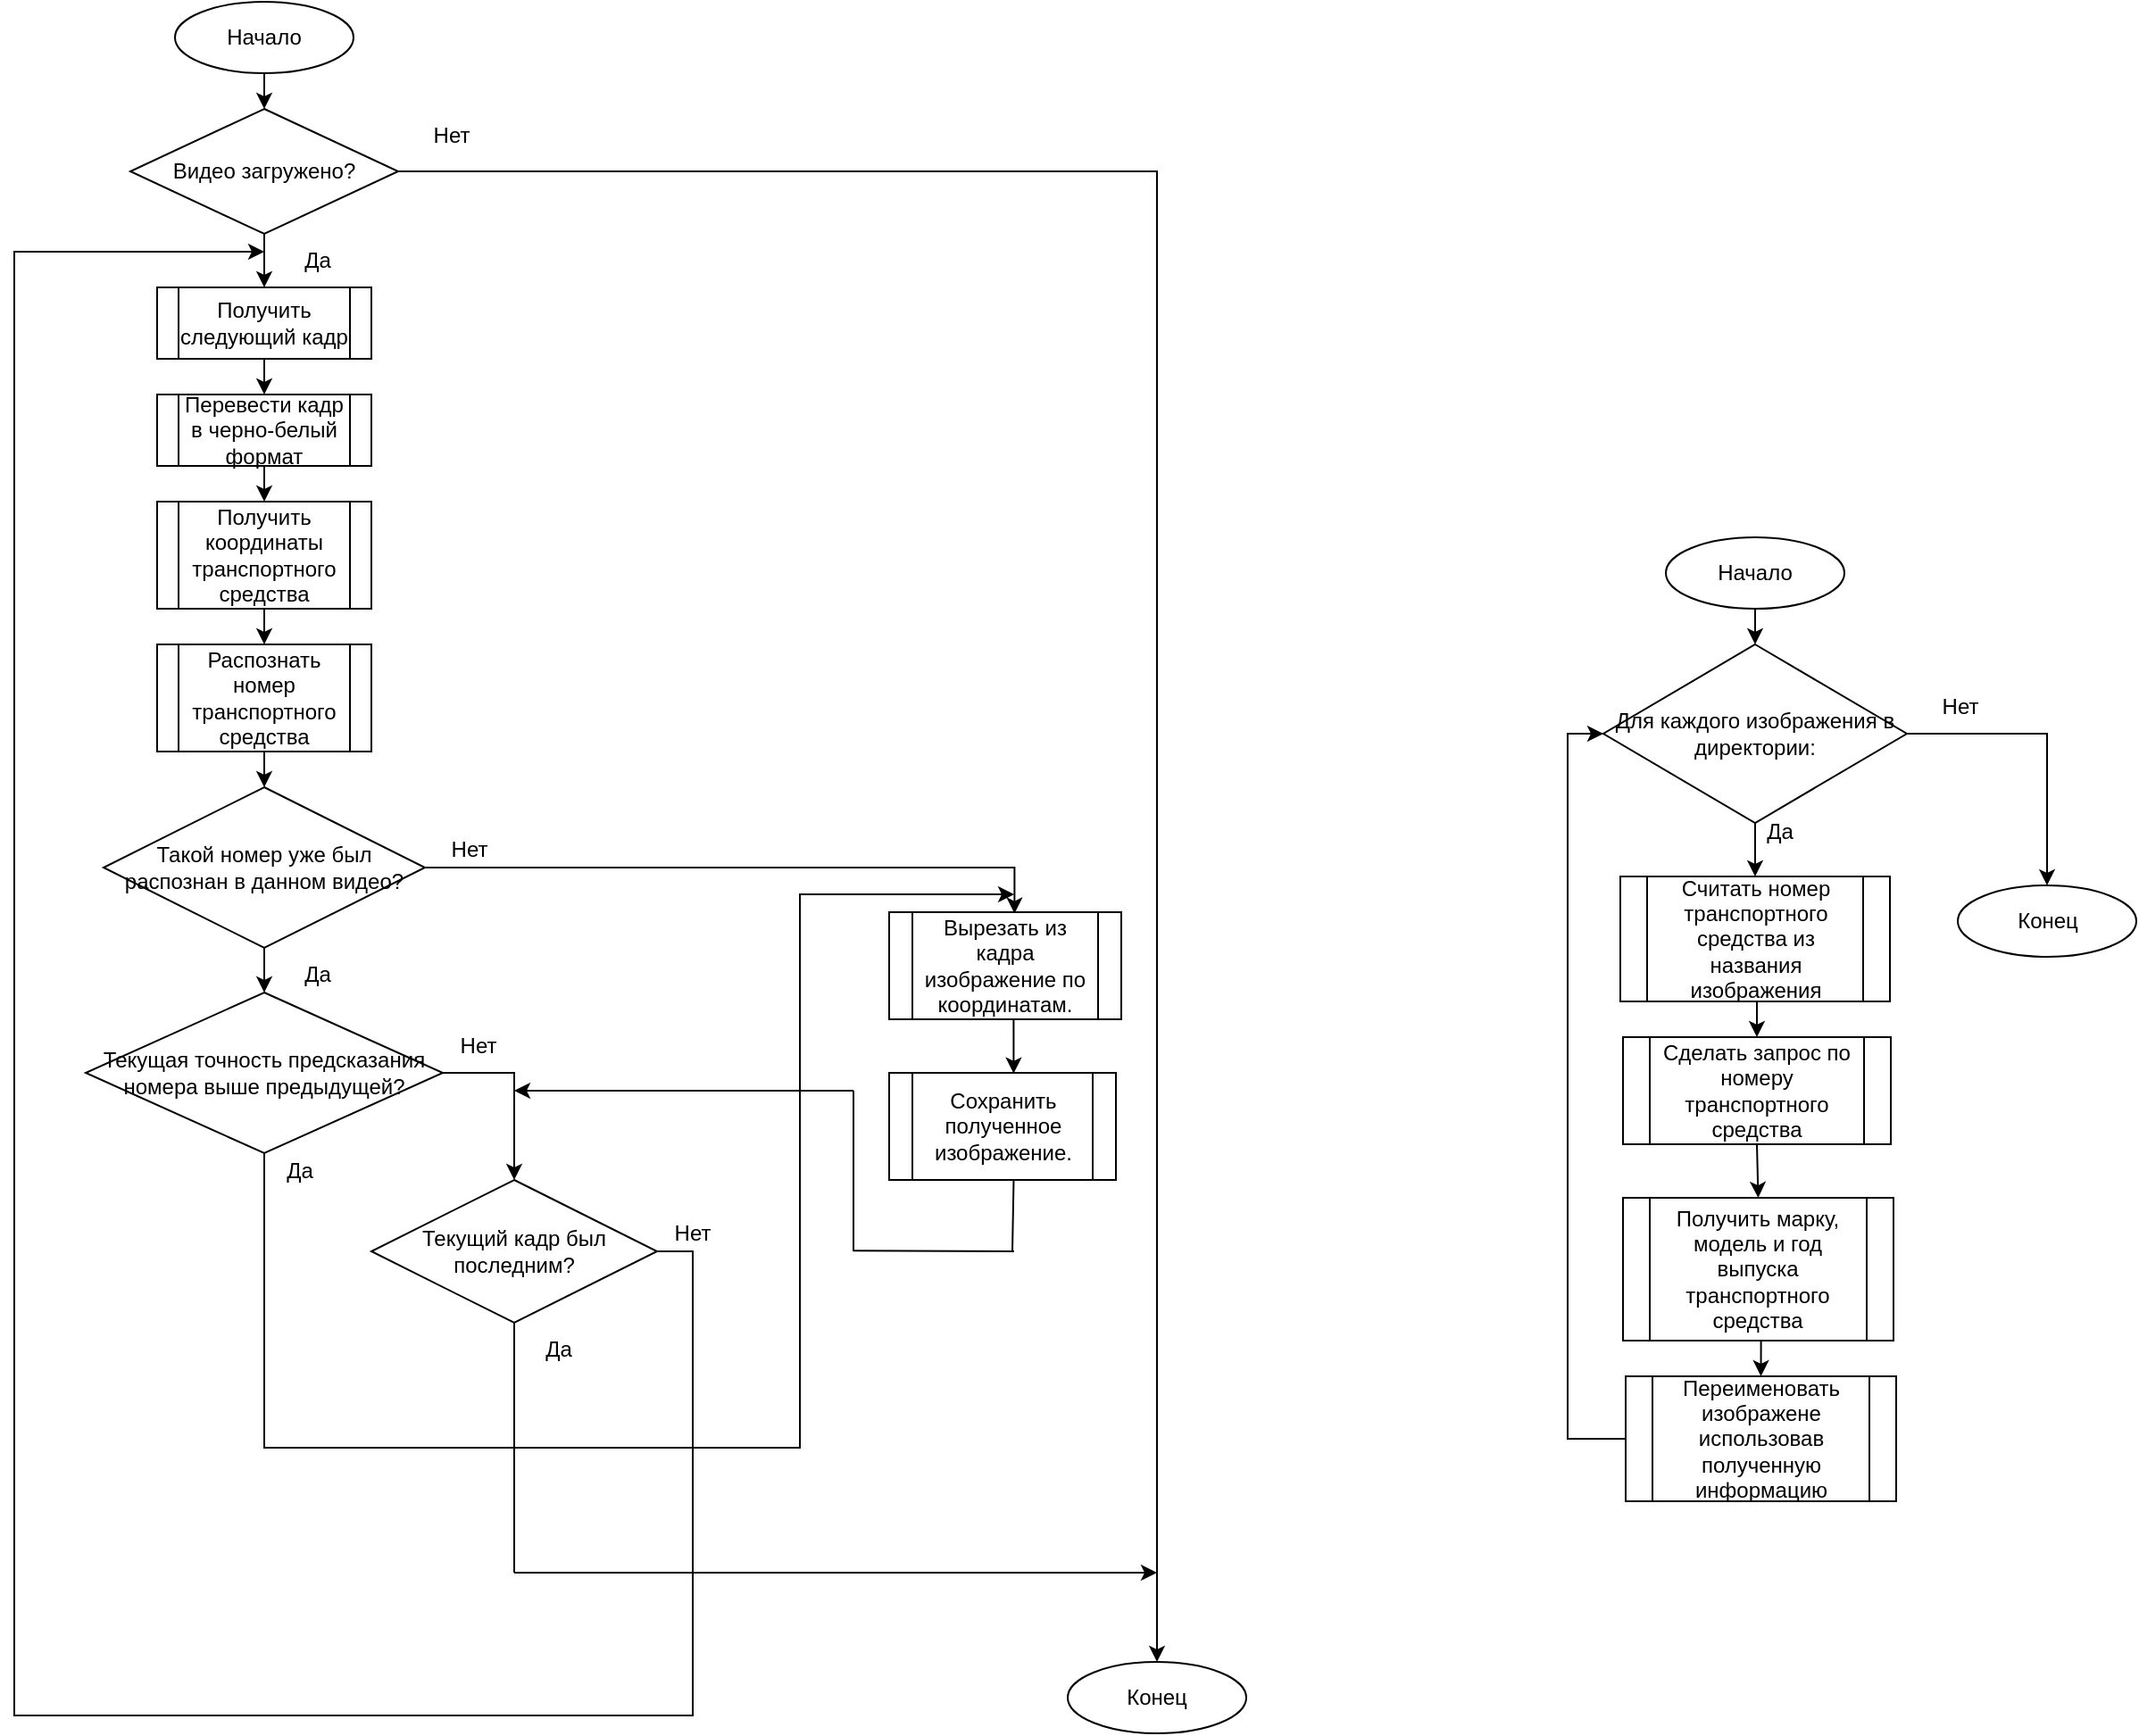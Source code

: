 <mxfile version="18.1.2" type="device"><diagram id="Hge7e_S6Qj_RjBFmLGPn" name="Page-1"><mxGraphModel dx="1673" dy="829" grid="1" gridSize="10" guides="1" tooltips="1" connect="1" arrows="1" fold="1" page="1" pageScale="1" pageWidth="827" pageHeight="1169" math="0" shadow="0"><root><mxCell id="0"/><mxCell id="1" parent="0"/><mxCell id="RDgwRI_jQL1TpNzZM7ki-4" style="edgeStyle=orthogonalEdgeStyle;rounded=0;orthogonalLoop=1;jettySize=auto;html=1;exitX=0.5;exitY=1;exitDx=0;exitDy=0;entryX=0.5;entryY=0;entryDx=0;entryDy=0;" parent="1" source="RDgwRI_jQL1TpNzZM7ki-1" target="RDgwRI_jQL1TpNzZM7ki-3" edge="1"><mxGeometry relative="1" as="geometry"/></mxCell><mxCell id="RDgwRI_jQL1TpNzZM7ki-1" value="Начало" style="ellipse;whiteSpace=wrap;html=1;" parent="1" vertex="1"><mxGeometry x="290" y="120" width="100" height="40" as="geometry"/></mxCell><mxCell id="RDgwRI_jQL1TpNzZM7ki-2" value="Конец" style="ellipse;whiteSpace=wrap;html=1;" parent="1" vertex="1"><mxGeometry x="790" y="1050" width="100" height="40" as="geometry"/></mxCell><mxCell id="RDgwRI_jQL1TpNzZM7ki-26" style="edgeStyle=orthogonalEdgeStyle;rounded=0;orthogonalLoop=1;jettySize=auto;html=1;exitX=1;exitY=0.5;exitDx=0;exitDy=0;entryX=0.5;entryY=0;entryDx=0;entryDy=0;" parent="1" source="RDgwRI_jQL1TpNzZM7ki-3" target="RDgwRI_jQL1TpNzZM7ki-2" edge="1"><mxGeometry relative="1" as="geometry"/></mxCell><mxCell id="RDgwRI_jQL1TpNzZM7ki-3" value="Видео загружено?" style="rhombus;whiteSpace=wrap;html=1;" parent="1" vertex="1"><mxGeometry x="265" y="180" width="150" height="70" as="geometry"/></mxCell><mxCell id="RDgwRI_jQL1TpNzZM7ki-6" value="Нет" style="text;html=1;strokeColor=none;fillColor=none;align=center;verticalAlign=middle;whiteSpace=wrap;rounded=0;" parent="1" vertex="1"><mxGeometry x="415" y="180" width="60" height="30" as="geometry"/></mxCell><mxCell id="RDgwRI_jQL1TpNzZM7ki-7" value="Да" style="text;html=1;strokeColor=none;fillColor=none;align=center;verticalAlign=middle;whiteSpace=wrap;rounded=0;" parent="1" vertex="1"><mxGeometry x="340" y="250" width="60" height="30" as="geometry"/></mxCell><mxCell id="RDgwRI_jQL1TpNzZM7ki-11" style="edgeStyle=orthogonalEdgeStyle;rounded=0;orthogonalLoop=1;jettySize=auto;html=1;exitX=0.5;exitY=1;exitDx=0;exitDy=0;entryX=0.5;entryY=0;entryDx=0;entryDy=0;" parent="1" source="RDgwRI_jQL1TpNzZM7ki-8" target="RDgwRI_jQL1TpNzZM7ki-10" edge="1"><mxGeometry relative="1" as="geometry"/></mxCell><mxCell id="RDgwRI_jQL1TpNzZM7ki-8" value="Получить следующий кадр" style="shape=process;whiteSpace=wrap;html=1;backgroundOutline=1;" parent="1" vertex="1"><mxGeometry x="280" y="280" width="120" height="40" as="geometry"/></mxCell><mxCell id="RDgwRI_jQL1TpNzZM7ki-9" style="edgeStyle=orthogonalEdgeStyle;rounded=0;orthogonalLoop=1;jettySize=auto;html=1;exitX=0;exitY=0;exitDx=0;exitDy=0;entryX=0;entryY=1;entryDx=0;entryDy=0;" parent="1" source="RDgwRI_jQL1TpNzZM7ki-7" target="RDgwRI_jQL1TpNzZM7ki-7" edge="1"><mxGeometry relative="1" as="geometry"/></mxCell><mxCell id="RDgwRI_jQL1TpNzZM7ki-13" style="edgeStyle=orthogonalEdgeStyle;rounded=0;orthogonalLoop=1;jettySize=auto;html=1;exitX=0.5;exitY=1;exitDx=0;exitDy=0;entryX=0.5;entryY=0;entryDx=0;entryDy=0;" parent="1" source="RDgwRI_jQL1TpNzZM7ki-10" target="RDgwRI_jQL1TpNzZM7ki-12" edge="1"><mxGeometry relative="1" as="geometry"/></mxCell><mxCell id="RDgwRI_jQL1TpNzZM7ki-10" value="Перевести кадр в черно-белый формат" style="shape=process;whiteSpace=wrap;html=1;backgroundOutline=1;" parent="1" vertex="1"><mxGeometry x="280" y="340" width="120" height="40" as="geometry"/></mxCell><mxCell id="RDgwRI_jQL1TpNzZM7ki-15" style="edgeStyle=orthogonalEdgeStyle;rounded=0;orthogonalLoop=1;jettySize=auto;html=1;exitX=0.5;exitY=1;exitDx=0;exitDy=0;entryX=0.5;entryY=0;entryDx=0;entryDy=0;" parent="1" source="RDgwRI_jQL1TpNzZM7ki-12" target="RDgwRI_jQL1TpNzZM7ki-14" edge="1"><mxGeometry relative="1" as="geometry"/></mxCell><mxCell id="RDgwRI_jQL1TpNzZM7ki-12" value="Получить координаты транспортного средства" style="shape=process;whiteSpace=wrap;html=1;backgroundOutline=1;" parent="1" vertex="1"><mxGeometry x="280" y="400" width="120" height="60" as="geometry"/></mxCell><mxCell id="RDgwRI_jQL1TpNzZM7ki-17" style="edgeStyle=orthogonalEdgeStyle;rounded=0;orthogonalLoop=1;jettySize=auto;html=1;exitX=0.5;exitY=1;exitDx=0;exitDy=0;entryX=0.5;entryY=0;entryDx=0;entryDy=0;" parent="1" source="RDgwRI_jQL1TpNzZM7ki-14" target="RDgwRI_jQL1TpNzZM7ki-16" edge="1"><mxGeometry relative="1" as="geometry"/></mxCell><mxCell id="RDgwRI_jQL1TpNzZM7ki-14" value="Распознать номер транспортного средства" style="shape=process;whiteSpace=wrap;html=1;backgroundOutline=1;" parent="1" vertex="1"><mxGeometry x="280" y="480" width="120" height="60" as="geometry"/></mxCell><mxCell id="RDgwRI_jQL1TpNzZM7ki-21" style="edgeStyle=orthogonalEdgeStyle;rounded=0;orthogonalLoop=1;jettySize=auto;html=1;exitX=1;exitY=0.5;exitDx=0;exitDy=0;entryX=0.54;entryY=0.013;entryDx=0;entryDy=0;entryPerimeter=0;" parent="1" source="RDgwRI_jQL1TpNzZM7ki-16" target="RDgwRI_jQL1TpNzZM7ki-18" edge="1"><mxGeometry relative="1" as="geometry"/></mxCell><mxCell id="RDgwRI_jQL1TpNzZM7ki-24" style="edgeStyle=orthogonalEdgeStyle;rounded=0;orthogonalLoop=1;jettySize=auto;html=1;exitX=0.5;exitY=1;exitDx=0;exitDy=0;entryX=0.5;entryY=0;entryDx=0;entryDy=0;" parent="1" source="RDgwRI_jQL1TpNzZM7ki-16" target="RDgwRI_jQL1TpNzZM7ki-23" edge="1"><mxGeometry relative="1" as="geometry"/></mxCell><mxCell id="RDgwRI_jQL1TpNzZM7ki-16" value="Такой номер уже был распознан в данном видео?" style="rhombus;whiteSpace=wrap;html=1;" parent="1" vertex="1"><mxGeometry x="250" y="560" width="180" height="90" as="geometry"/></mxCell><mxCell id="RDgwRI_jQL1TpNzZM7ki-20" style="edgeStyle=orthogonalEdgeStyle;rounded=0;orthogonalLoop=1;jettySize=auto;html=1;exitX=0.5;exitY=1;exitDx=0;exitDy=0;entryX=0.549;entryY=0.006;entryDx=0;entryDy=0;entryPerimeter=0;" parent="1" source="RDgwRI_jQL1TpNzZM7ki-18" target="RDgwRI_jQL1TpNzZM7ki-19" edge="1"><mxGeometry relative="1" as="geometry"/></mxCell><mxCell id="RDgwRI_jQL1TpNzZM7ki-18" value="Вырезать из кадра изображение по координатам." style="shape=process;whiteSpace=wrap;html=1;backgroundOutline=1;" parent="1" vertex="1"><mxGeometry x="690" y="630" width="130" height="60" as="geometry"/></mxCell><mxCell id="RDgwRI_jQL1TpNzZM7ki-19" value="Сохранить полученное изображение." style="shape=process;whiteSpace=wrap;html=1;backgroundOutline=1;" parent="1" vertex="1"><mxGeometry x="690" y="720" width="127" height="60" as="geometry"/></mxCell><mxCell id="RDgwRI_jQL1TpNzZM7ki-22" value="Нет" style="text;html=1;strokeColor=none;fillColor=none;align=center;verticalAlign=middle;whiteSpace=wrap;rounded=0;" parent="1" vertex="1"><mxGeometry x="425" y="580" width="60" height="30" as="geometry"/></mxCell><mxCell id="RDgwRI_jQL1TpNzZM7ki-28" style="edgeStyle=orthogonalEdgeStyle;rounded=0;orthogonalLoop=1;jettySize=auto;html=1;exitX=1;exitY=0.5;exitDx=0;exitDy=0;entryX=0.5;entryY=0;entryDx=0;entryDy=0;" parent="1" source="RDgwRI_jQL1TpNzZM7ki-23" target="RDgwRI_jQL1TpNzZM7ki-27" edge="1"><mxGeometry relative="1" as="geometry"/></mxCell><mxCell id="RDgwRI_jQL1TpNzZM7ki-39" style="edgeStyle=orthogonalEdgeStyle;rounded=0;orthogonalLoop=1;jettySize=auto;html=1;exitX=0.5;exitY=1;exitDx=0;exitDy=0;" parent="1" source="RDgwRI_jQL1TpNzZM7ki-23" edge="1"><mxGeometry relative="1" as="geometry"><Array as="points"><mxPoint x="340" y="930"/><mxPoint x="640" y="930"/><mxPoint x="640" y="620"/></Array><mxPoint x="760" y="620" as="targetPoint"/></mxGeometry></mxCell><mxCell id="RDgwRI_jQL1TpNzZM7ki-23" value="Текущая точность предсказания номера выше предыдущей?" style="rhombus;whiteSpace=wrap;html=1;" parent="1" vertex="1"><mxGeometry x="240" y="675" width="200" height="90" as="geometry"/></mxCell><mxCell id="RDgwRI_jQL1TpNzZM7ki-37" style="edgeStyle=orthogonalEdgeStyle;rounded=0;orthogonalLoop=1;jettySize=auto;html=1;exitX=1;exitY=0.5;exitDx=0;exitDy=0;" parent="1" source="RDgwRI_jQL1TpNzZM7ki-27" edge="1"><mxGeometry relative="1" as="geometry"><mxPoint x="340" y="260" as="targetPoint"/><Array as="points"><mxPoint x="580" y="820"/><mxPoint x="580" y="1080"/><mxPoint x="200" y="1080"/><mxPoint x="200" y="260"/><mxPoint x="280" y="260"/></Array></mxGeometry></mxCell><mxCell id="RDgwRI_jQL1TpNzZM7ki-27" value="Текущий кадр был последним?" style="rhombus;whiteSpace=wrap;html=1;" parent="1" vertex="1"><mxGeometry x="400" y="780" width="160" height="80" as="geometry"/></mxCell><mxCell id="RDgwRI_jQL1TpNzZM7ki-29" value="Нет" style="text;html=1;strokeColor=none;fillColor=none;align=center;verticalAlign=middle;whiteSpace=wrap;rounded=0;" parent="1" vertex="1"><mxGeometry x="430" y="690" width="60" height="30" as="geometry"/></mxCell><mxCell id="RDgwRI_jQL1TpNzZM7ki-32" value="" style="endArrow=none;html=1;rounded=0;entryX=0.5;entryY=1;entryDx=0;entryDy=0;" parent="1" target="RDgwRI_jQL1TpNzZM7ki-27" edge="1"><mxGeometry width="50" height="50" relative="1" as="geometry"><mxPoint x="480" y="1000" as="sourcePoint"/><mxPoint x="440" y="810" as="targetPoint"/></mxGeometry></mxCell><mxCell id="RDgwRI_jQL1TpNzZM7ki-33" value="" style="endArrow=classic;html=1;rounded=0;" parent="1" edge="1"><mxGeometry width="50" height="50" relative="1" as="geometry"><mxPoint x="480" y="1000" as="sourcePoint"/><mxPoint x="840" y="1000" as="targetPoint"/></mxGeometry></mxCell><mxCell id="RDgwRI_jQL1TpNzZM7ki-34" value="Да" style="text;html=1;strokeColor=none;fillColor=none;align=center;verticalAlign=middle;whiteSpace=wrap;rounded=0;" parent="1" vertex="1"><mxGeometry x="340" y="650" width="60" height="30" as="geometry"/></mxCell><mxCell id="RDgwRI_jQL1TpNzZM7ki-35" value="Да" style="text;html=1;strokeColor=none;fillColor=none;align=center;verticalAlign=middle;whiteSpace=wrap;rounded=0;" parent="1" vertex="1"><mxGeometry x="475" y="860" width="60" height="30" as="geometry"/></mxCell><mxCell id="RDgwRI_jQL1TpNzZM7ki-38" value="Нет" style="text;html=1;strokeColor=none;fillColor=none;align=center;verticalAlign=middle;whiteSpace=wrap;rounded=0;" parent="1" vertex="1"><mxGeometry x="550" y="795" width="60" height="30" as="geometry"/></mxCell><mxCell id="RDgwRI_jQL1TpNzZM7ki-40" value="Да" style="text;html=1;strokeColor=none;fillColor=none;align=center;verticalAlign=middle;whiteSpace=wrap;rounded=0;" parent="1" vertex="1"><mxGeometry x="330" y="760" width="60" height="30" as="geometry"/></mxCell><mxCell id="RDgwRI_jQL1TpNzZM7ki-43" value="" style="endArrow=none;html=1;rounded=0;" parent="1" edge="1"><mxGeometry width="50" height="50" relative="1" as="geometry"><mxPoint x="610" y="730" as="sourcePoint"/><mxPoint x="670" y="730" as="targetPoint"/></mxGeometry></mxCell><mxCell id="RDgwRI_jQL1TpNzZM7ki-46" value="" style="endArrow=classic;html=1;rounded=0;" parent="1" edge="1"><mxGeometry width="50" height="50" relative="1" as="geometry"><mxPoint x="620" y="730" as="sourcePoint"/><mxPoint x="480" y="730" as="targetPoint"/></mxGeometry></mxCell><mxCell id="RDgwRI_jQL1TpNzZM7ki-47" value="" style="endArrow=none;html=1;rounded=0;" parent="1" edge="1"><mxGeometry width="50" height="50" relative="1" as="geometry"><mxPoint x="670" y="820" as="sourcePoint"/><mxPoint x="670" y="730" as="targetPoint"/></mxGeometry></mxCell><mxCell id="RDgwRI_jQL1TpNzZM7ki-48" value="" style="endArrow=none;html=1;rounded=0;" parent="1" edge="1"><mxGeometry width="50" height="50" relative="1" as="geometry"><mxPoint x="670" y="819.66" as="sourcePoint"/><mxPoint x="760" y="820" as="targetPoint"/></mxGeometry></mxCell><mxCell id="RDgwRI_jQL1TpNzZM7ki-49" value="" style="endArrow=none;html=1;rounded=0;entryX=0.549;entryY=1.006;entryDx=0;entryDy=0;entryPerimeter=0;" parent="1" target="RDgwRI_jQL1TpNzZM7ki-19" edge="1"><mxGeometry width="50" height="50" relative="1" as="geometry"><mxPoint x="759" y="820" as="sourcePoint"/><mxPoint x="680" y="760" as="targetPoint"/></mxGeometry></mxCell><mxCell id="fk4Ew35SG1GgyTxPk6Jy-1" style="edgeStyle=orthogonalEdgeStyle;rounded=0;orthogonalLoop=1;jettySize=auto;html=1;exitX=0.5;exitY=1;exitDx=0;exitDy=0;entryX=0.5;entryY=0;entryDx=0;entryDy=0;" edge="1" parent="1" source="fk4Ew35SG1GgyTxPk6Jy-2" target="fk4Ew35SG1GgyTxPk6Jy-14"><mxGeometry relative="1" as="geometry"/></mxCell><mxCell id="fk4Ew35SG1GgyTxPk6Jy-2" value="Начало" style="ellipse;whiteSpace=wrap;html=1;" vertex="1" parent="1"><mxGeometry x="1125" y="420" width="100" height="40" as="geometry"/></mxCell><mxCell id="fk4Ew35SG1GgyTxPk6Jy-3" value="Конец" style="ellipse;whiteSpace=wrap;html=1;" vertex="1" parent="1"><mxGeometry x="1288.5" y="615" width="100" height="40" as="geometry"/></mxCell><mxCell id="fk4Ew35SG1GgyTxPk6Jy-4" style="edgeStyle=orthogonalEdgeStyle;rounded=0;orthogonalLoop=1;jettySize=auto;html=1;exitX=0.5;exitY=1;exitDx=0;exitDy=0;entryX=0.5;entryY=0;entryDx=0;entryDy=0;" edge="1" parent="1" source="fk4Ew35SG1GgyTxPk6Jy-5" target="fk4Ew35SG1GgyTxPk6Jy-7"><mxGeometry relative="1" as="geometry"/></mxCell><mxCell id="fk4Ew35SG1GgyTxPk6Jy-5" value="Считать номер транспортного средства из названия изображения" style="shape=process;whiteSpace=wrap;html=1;backgroundOutline=1;" vertex="1" parent="1"><mxGeometry x="1099.5" y="610" width="151" height="70" as="geometry"/></mxCell><mxCell id="fk4Ew35SG1GgyTxPk6Jy-6" style="edgeStyle=orthogonalEdgeStyle;rounded=0;orthogonalLoop=1;jettySize=auto;html=1;exitX=0.5;exitY=1;exitDx=0;exitDy=0;entryX=0.5;entryY=0;entryDx=0;entryDy=0;" edge="1" parent="1" source="fk4Ew35SG1GgyTxPk6Jy-7" target="fk4Ew35SG1GgyTxPk6Jy-9"><mxGeometry relative="1" as="geometry"/></mxCell><mxCell id="fk4Ew35SG1GgyTxPk6Jy-7" value="Сделать запрос по номеру транспортного средства" style="shape=process;whiteSpace=wrap;html=1;backgroundOutline=1;" vertex="1" parent="1"><mxGeometry x="1101" y="700" width="150" height="60" as="geometry"/></mxCell><mxCell id="fk4Ew35SG1GgyTxPk6Jy-8" style="edgeStyle=orthogonalEdgeStyle;rounded=0;orthogonalLoop=1;jettySize=auto;html=1;exitX=0.5;exitY=1;exitDx=0;exitDy=0;entryX=0.5;entryY=0;entryDx=0;entryDy=0;" edge="1" parent="1" source="fk4Ew35SG1GgyTxPk6Jy-9" target="fk4Ew35SG1GgyTxPk6Jy-11"><mxGeometry relative="1" as="geometry"/></mxCell><mxCell id="fk4Ew35SG1GgyTxPk6Jy-9" value="Получить марку, модель и год выпуска транспортного средства" style="shape=process;whiteSpace=wrap;html=1;backgroundOutline=1;" vertex="1" parent="1"><mxGeometry x="1101" y="790" width="151.5" height="80" as="geometry"/></mxCell><mxCell id="fk4Ew35SG1GgyTxPk6Jy-10" style="edgeStyle=orthogonalEdgeStyle;rounded=0;orthogonalLoop=1;jettySize=auto;html=1;exitX=0;exitY=0.5;exitDx=0;exitDy=0;entryX=0;entryY=0.5;entryDx=0;entryDy=0;" edge="1" parent="1" source="fk4Ew35SG1GgyTxPk6Jy-11" target="fk4Ew35SG1GgyTxPk6Jy-14"><mxGeometry relative="1" as="geometry"/></mxCell><mxCell id="fk4Ew35SG1GgyTxPk6Jy-11" value="Переименовать изображене использовав полученную информацию" style="shape=process;whiteSpace=wrap;html=1;backgroundOutline=1;" vertex="1" parent="1"><mxGeometry x="1102.5" y="890" width="151.5" height="70" as="geometry"/></mxCell><mxCell id="fk4Ew35SG1GgyTxPk6Jy-12" style="edgeStyle=orthogonalEdgeStyle;rounded=0;orthogonalLoop=1;jettySize=auto;html=1;entryX=0.5;entryY=0;entryDx=0;entryDy=0;" edge="1" parent="1" source="fk4Ew35SG1GgyTxPk6Jy-14" target="fk4Ew35SG1GgyTxPk6Jy-3"><mxGeometry relative="1" as="geometry"/></mxCell><mxCell id="fk4Ew35SG1GgyTxPk6Jy-13" style="edgeStyle=orthogonalEdgeStyle;rounded=0;orthogonalLoop=1;jettySize=auto;html=1;exitX=0.5;exitY=1;exitDx=0;exitDy=0;entryX=0.5;entryY=0;entryDx=0;entryDy=0;" edge="1" parent="1" source="fk4Ew35SG1GgyTxPk6Jy-14" target="fk4Ew35SG1GgyTxPk6Jy-5"><mxGeometry relative="1" as="geometry"/></mxCell><mxCell id="fk4Ew35SG1GgyTxPk6Jy-14" value="Для каждого изображения в директории:" style="rhombus;whiteSpace=wrap;html=1;" vertex="1" parent="1"><mxGeometry x="1090" y="480" width="170" height="100" as="geometry"/></mxCell><mxCell id="fk4Ew35SG1GgyTxPk6Jy-15" value="Да" style="text;html=1;strokeColor=none;fillColor=none;align=center;verticalAlign=middle;whiteSpace=wrap;rounded=0;" vertex="1" parent="1"><mxGeometry x="1158.5" y="570" width="60" height="30" as="geometry"/></mxCell><mxCell id="fk4Ew35SG1GgyTxPk6Jy-16" value="Нет" style="text;html=1;strokeColor=none;fillColor=none;align=center;verticalAlign=middle;whiteSpace=wrap;rounded=0;" vertex="1" parent="1"><mxGeometry x="1260" y="500" width="60" height="30" as="geometry"/></mxCell></root></mxGraphModel></diagram></mxfile>